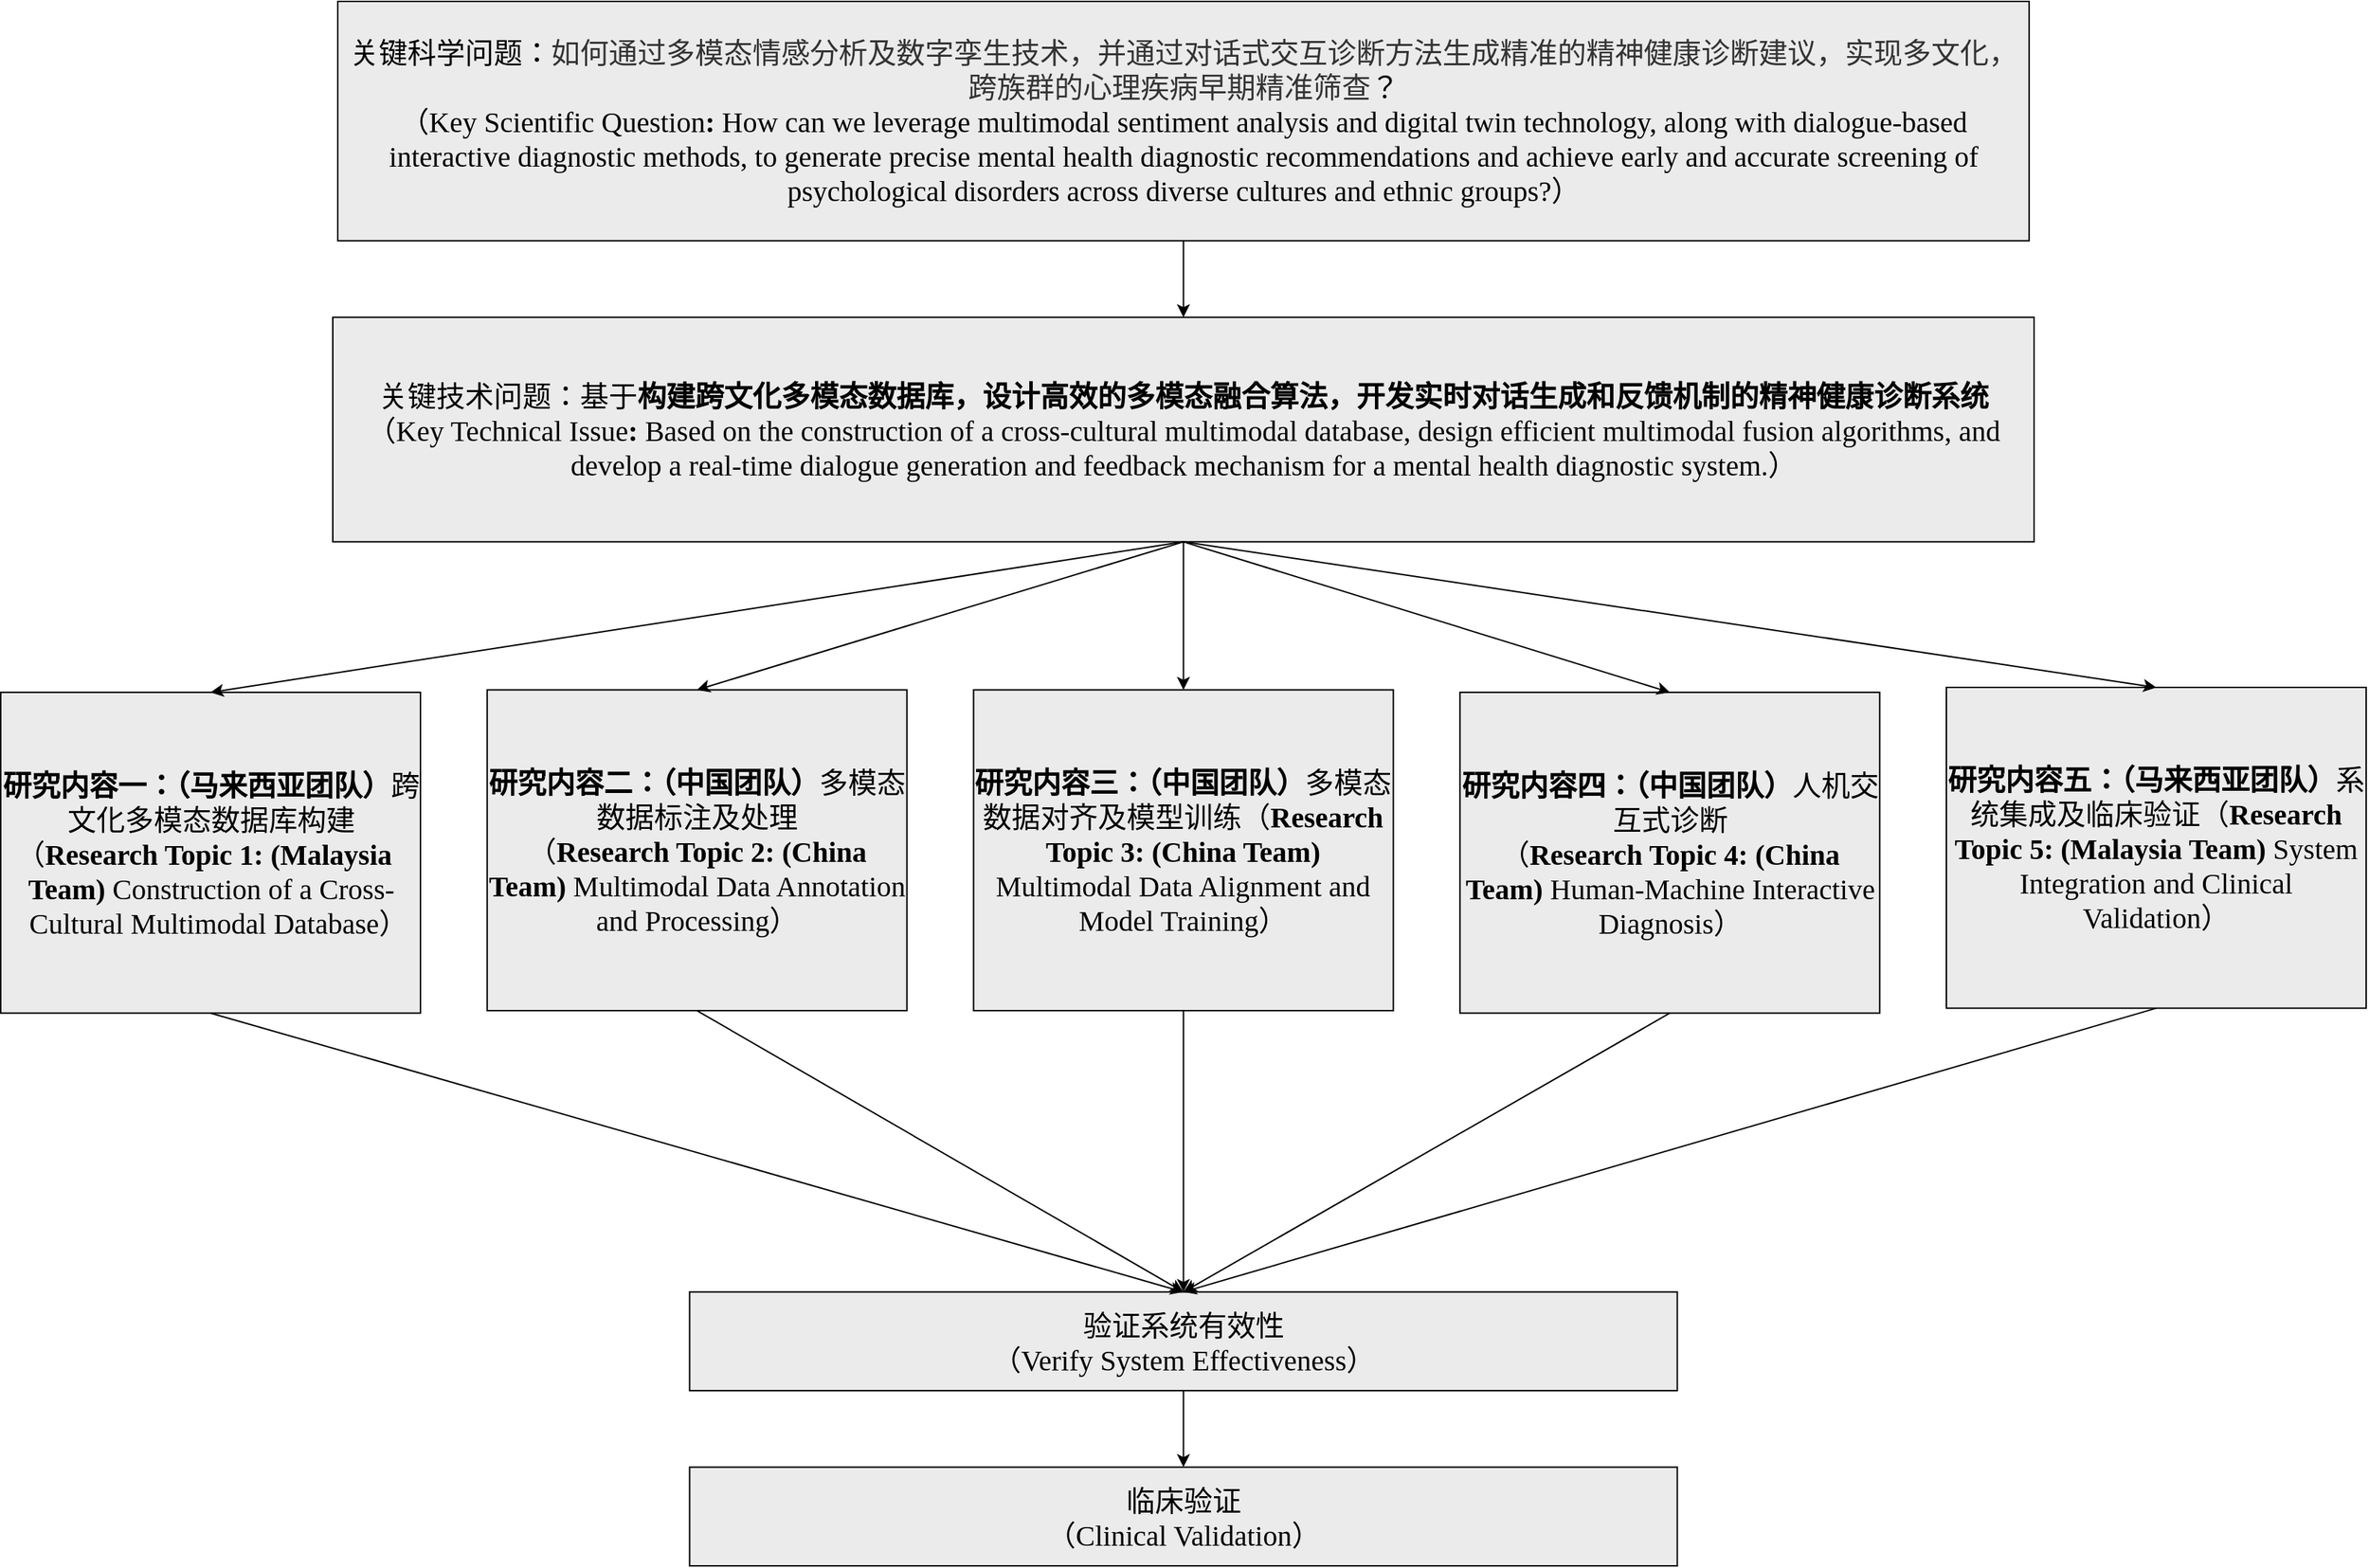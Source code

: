 <mxfile version="25.0.3">
  <diagram id="6I0OCvxSQrVGMHxT2VVA" name="Page-1">
    <mxGraphModel dx="1635" dy="665" grid="0" gridSize="10" guides="1" tooltips="1" connect="1" arrows="1" fold="1" page="0" pageScale="1" pageWidth="850" pageHeight="1100" math="0" shadow="0">
      <root>
        <mxCell id="0" />
        <mxCell id="1" parent="0" />
        <mxCell id="u0KdexLZ_XR5zZTz2mG9-1" value="" style="group" vertex="1" connectable="0" parent="1">
          <mxGeometry x="-2.5" y="115" width="1645.53" height="1089" as="geometry" />
        </mxCell>
        <mxCell id="VO531dHjWUVzXmGTuJKX-1" value="&lt;font face=&quot;Times New Roman&quot; style=&quot;font-size: 20px;&quot;&gt;关键科学问题：&lt;span style=&quot;color: rgb(51, 51, 51); letter-spacing: 0pt; text-align: justify; text-indent: 2em;&quot;&gt;如何通过多模态情感分析及数字孪生技术，并通过对话式交互诊断方法生成精准的精神健康诊断建议，实现多文化，跨族群的心理疾病早期精准筛查&lt;/span&gt;&lt;span style=&quot;background-color: initial;&quot;&gt;？&lt;/span&gt;&lt;/font&gt;&lt;div style=&quot;text-align: start;&quot; data-hash=&quot;b935e11d9d1dda486e0670e52072802b&quot; data-version=&quot;3.0.0&quot;&gt;&lt;/div&gt;&lt;div&gt;&lt;font face=&quot;Times New Roman&quot; style=&quot;font-size: 20px;&quot;&gt;（Key Scientific Question&lt;strong style=&quot;&quot;&gt;:&lt;/strong&gt; How can we leverage multimodal sentiment analysis and digital twin technology, along with dialogue-based interactive diagnostic methods, to generate precise mental health diagnostic recommendations and achieve early and accurate screening of psychological disorders across diverse cultures and ethnic groups?）&lt;/font&gt;&lt;span style=&quot;background-color: initial;&quot;&gt;&lt;/span&gt;&lt;/div&gt;" style="html=1;outlineConnect=0;whiteSpace=wrap;fillColor=#EBEBEB;shape=mxgraph.archimate3.application;appType=generic;archiType=square;" parent="u0KdexLZ_XR5zZTz2mG9-1" vertex="1">
          <mxGeometry x="234.462" width="1176.605" height="166.614" as="geometry" />
        </mxCell>
        <mxCell id="VO531dHjWUVzXmGTuJKX-2" value="&lt;font face=&quot;Times New Roman&quot; style=&quot;font-size: 20px;&quot;&gt;关键技术问题：基于&lt;b style=&quot;&quot;&gt;构建跨文化多模态数据库，&lt;/b&gt;&lt;b style=&quot;&quot;&gt;设计高效的多模态融合算法，开发实时对话生成和反馈机制的精神健康诊断系统&lt;/b&gt;&lt;/font&gt;&lt;div&gt;&lt;font face=&quot;Times New Roman&quot; style=&quot;font-size: 20px;&quot;&gt;（&lt;span style=&quot;background-color: initial;&quot;&gt;Key Technical Issue&lt;/span&gt;&lt;strong style=&quot;background-color: initial;&quot;&gt;:&lt;/strong&gt;&lt;span style=&quot;background-color: initial;&quot;&gt;&amp;nbsp;Based on the construction of a cross-cultural multimodal database, design efficient multimodal fusion algorithms, and develop a real-time dialogue generation and feedback mechanism for a mental health diagnostic system.&lt;/span&gt;&lt;span style=&quot;background-color: initial;&quot;&gt;）&lt;/span&gt;&lt;/font&gt;&lt;/div&gt;" style="html=1;outlineConnect=0;whiteSpace=wrap;fillColor=#EBEBEB;shape=mxgraph.archimate3.application;appType=generic;archiType=square;" parent="u0KdexLZ_XR5zZTz2mG9-1" vertex="1">
          <mxGeometry x="231.027" y="219.861" width="1183.476" height="156.308" as="geometry" />
        </mxCell>
        <mxCell id="VO531dHjWUVzXmGTuJKX-3" value="&lt;font face=&quot;Times New Roman&quot; style=&quot;font-size: 20px;&quot;&gt;&lt;b style=&quot;&quot;&gt;研究内容二：（中国团队）&lt;/b&gt;多模态数据标注及处理&lt;/font&gt;&lt;div&gt;&lt;font face=&quot;Times New Roman&quot; style=&quot;font-size: 20px;&quot;&gt;（&lt;b style=&quot;&quot;&gt;Research Topic 2: (China Team)&lt;/b&gt; Multimodal Data Annotation and Processing）&lt;/font&gt;&lt;/div&gt;" style="html=1;outlineConnect=0;whiteSpace=wrap;fillColor=#EBEBEB;shape=mxgraph.archimate3.application;appType=generic;archiType=square;" parent="u0KdexLZ_XR5zZTz2mG9-1" vertex="1">
          <mxGeometry x="338.381" y="479.229" width="292.004" height="223.297" as="geometry" />
        </mxCell>
        <mxCell id="VO531dHjWUVzXmGTuJKX-4" value="&lt;font face=&quot;Times New Roman&quot; style=&quot;font-size: 20px;&quot;&gt;&lt;b style=&quot;&quot;&gt;研究内容三：（中国团队）&lt;/b&gt;多模态数据对齐及模型训练（&lt;strong style=&quot;background-color: initial;&quot;&gt;Research Topic 3:&lt;/strong&gt;&lt;span style=&quot;background-color: initial;&quot;&gt;&lt;b&gt;&amp;nbsp;(China Team) &lt;/b&gt;Multimodal Data Alignment and Model Training&lt;/span&gt;&lt;span style=&quot;background-color: initial;&quot;&gt;）&lt;/span&gt;&lt;/font&gt;" style="html=1;outlineConnect=0;whiteSpace=wrap;fillColor=#EBEBEB;shape=mxgraph.archimate3.application;appType=generic;archiType=square;" parent="u0KdexLZ_XR5zZTz2mG9-1" vertex="1">
          <mxGeometry x="676.763" y="479.229" width="292.004" height="223.297" as="geometry" />
        </mxCell>
        <mxCell id="VO531dHjWUVzXmGTuJKX-5" value="&lt;font face=&quot;Times New Roman&quot; style=&quot;font-size: 20px;&quot;&gt;&lt;b style=&quot;&quot;&gt;研究内容四：（中国团队）&lt;/b&gt;人机交互式诊断&lt;/font&gt;&lt;div&gt;&lt;font style=&quot;&quot; face=&quot;Times New Roman&quot;&gt;&lt;font style=&quot;font-size: 20px;&quot;&gt;（&lt;b style=&quot;&quot;&gt;Research Topic 4: (China Team)&lt;/b&gt; Human-Machine Interactive Diagnosis）&lt;/font&gt;&lt;span style=&quot;font-size: 0px; color: rgba(0, 0, 0, 0); text-align: start; text-wrap-mode: nowrap;&quot;&gt;%3CmxGraphModel%3E%3Croot%3E%3CmxCell%20id%3D%220%22%2F%3E%3CmxCell%20id%3D%221%22%20parent%3D%220%22%2F%3E%3CmxCell%20id%3D%222%22%20value%3D%22%E7%A0%94%E7%A9%B6%E5%86%85%E5%AE%B9%E4%B8%80%EF%BC%9A%E5%A4%9A%E6%A8%A1%E6%80%81%E6%95%B0%E6%8D%AE%E6%94%B6%E9%9B%86%E5%8F%8A%E6%A0%87%E6%B3%A8%22%20style%3D%22html%3D1%3BoutlineConnect%3D0%3BwhiteSpace%3Dwrap%3BfillColor%3D%23EBEBEB%3Bshape%3Dmxgraph.archimate3.application%3BappType%3Dgeneric%3BarchiType%3Dsquare%3B%22%20vertex%3D%221%22%20parent%3D%221%22%3E%3CmxGeometry%20x%3D%22190%22%20y%3D%22320%22%20width%3D%22400%22%20height%3D%2240%22%20as%3D%22geometry%22%2F%3E%3C%2FmxCell%3E%3C%2Froot%3E%3C%2FmxGraphModel%3E&lt;/span&gt;&lt;/font&gt;&lt;/div&gt;" style="html=1;outlineConnect=0;whiteSpace=wrap;fillColor=#EBEBEB;shape=mxgraph.archimate3.application;appType=generic;archiType=square;" parent="u0KdexLZ_XR5zZTz2mG9-1" vertex="1">
          <mxGeometry x="1015.144" y="480.946" width="292.004" height="223.297" as="geometry" />
        </mxCell>
        <mxCell id="VO531dHjWUVzXmGTuJKX-6" value="&lt;font style=&quot;&quot; face=&quot;Times New Roman&quot;&gt;&lt;font style=&quot;font-size: 20px;&quot;&gt;&lt;b style=&quot;&quot;&gt;研究内容一：（马来西亚团队）&lt;/b&gt;跨文化多模态数据库构建&lt;/font&gt;&lt;span style=&quot;font-size: 0px; color: rgba(0, 0, 0, 0); text-align: start; text-wrap-mode: nowrap;&quot;&gt;%3CmxGraphModel%3E%3Croot%3E%3CmxCell%20id%3D%220%22%2F%3E%3CmxCell%20id%3D%221%22%20parent%3D%220%22%2F%3E%3CmxCell%20id%3D%222%22%20value%3D%22%E7%A0%94%E7%A9%B6%E5%86%85%E5%AE%B9%E4%B8%80%EF%BC%9A%E5%A4%9A%E6%A8%A1%E6%80%81%E6%95%B0%E6%8D%AE%E6%94%B6%E9%9B%86%E5%8F%8A%E6%A0%87%E6%B3%A8%22%20style%3D%22html%3D1%3BoutlineConnect%3D0%3BwhiteSpace%3Dwrap%3BfillColor%3D%23EBEBEB%3Bshape%3Dmxgraph.archimate3.application%3BappType%3Dgeneric%3BarchiType%3Dsquare%3B%22%20vertex%3D%221%22%20parent%3D%221%22%3E%3CmxGeometry%20x%3D%22190%22%20y%3D%22320%22%20width%3D%22400%22%20height%3D%2240%22%20as%3D%22geometry%22%2F%3E%3C%2FmxCell%3E%3C%2Froot%3E%3C%2FmxGraphModel%3E&lt;/span&gt;&lt;/font&gt;&lt;div&gt;&lt;font style=&quot;&quot; face=&quot;Times New Roman&quot;&gt;&lt;span style=&quot;font-size: 0px; color: rgba(0, 0, 0, 0); text-align: start; text-wrap-mode: nowrap;&quot;&gt;（（（(&lt;/span&gt;&lt;font style=&quot;font-size: 20px;&quot;&gt;&lt;span style=&quot;background-color: initial;&quot;&gt;（&lt;/span&gt;&lt;strong style=&quot;background-color: initial;&quot;&gt;Research Topic 1:&lt;/strong&gt;&lt;span style=&quot;background-color: initial;&quot;&gt; &lt;b style=&quot;&quot;&gt;(Malaysia Team)&lt;/b&gt; Construction of a Cross-Cultural Multimodal Database）&lt;/span&gt;&lt;/font&gt;&lt;span style=&quot;font-size: 0px; color: rgba(0, 0, 0, 0); text-align: start; text-wrap-mode: nowrap; background-color: initial;&quot;&gt;）&lt;/span&gt;&lt;/font&gt;&lt;/div&gt;" style="html=1;outlineConnect=0;whiteSpace=wrap;fillColor=#EBEBEB;shape=mxgraph.archimate3.application;appType=generic;archiType=square;" parent="u0KdexLZ_XR5zZTz2mG9-1" vertex="1">
          <mxGeometry y="480.946" width="292.004" height="223.297" as="geometry" />
        </mxCell>
        <mxCell id="VO531dHjWUVzXmGTuJKX-7" value="&lt;font style=&quot;&quot; face=&quot;Times New Roman&quot;&gt;&lt;font style=&quot;font-size: 20px;&quot;&gt;&lt;font style=&quot;&quot;&gt;&lt;b style=&quot;&quot;&gt;研究内容五：（马来西亚团队）&lt;/b&gt;系统集成及临床验证（&lt;/font&gt;&lt;font style=&quot;&quot;&gt;&lt;strong style=&quot;background-color: initial;&quot;&gt;Research Topic 5:&lt;/strong&gt;&lt;span style=&quot;background-color: initial;&quot;&gt;&lt;b&gt;&amp;nbsp;(Malaysia Team)&lt;/b&gt; System Integration and Clinical Validation&lt;/span&gt;&lt;span style=&quot;background-color: initial;&quot;&gt;）&lt;/span&gt;&lt;/font&gt;&lt;/font&gt;&lt;span style=&quot;font-size: 0px; text-wrap-mode: nowrap; background-color: initial; color: rgba(0, 0, 0, 0); text-align: start;&quot;&gt;%3CmxGraphModel%3E%3Croot%3E%3CmxCell%20id%3D%220%22%2F%3E%3CmxCell%20id%3D%221%22%20parent%3D%220%22%2F%3E%3CmxCell%20id%3D%222%22%20value%3D%22%E7%A0%94%E7%A9%B6%E5%86%85%E5%AE%B9%E4%B8%80%EF%BC%9A%E5%A4%9A%E6%A8%A1%E6%80%81%E6%95%B0%E6%8D%AE%E6%94%B6%E9%9B%86%E5%8F%8A%E6%A0%87%E6%B3%A8%22%20style%3D%22html%3D1%3BoutlineConnect%3D0%3BwhiteSpace%3Dwrap%3BfillColor%3D%23EBEBEB%3Bshape%3Dmxgraph.archimate3.application%3BappType%3Dgeneric%3BarchiType%3Dsquare%3B%22%20vertex%3D%221%22%20parent%3D%221%22%3E%3CmxGeometry%20x%3D%22190%22%20y%3D%22320%22%20width%3D%22400%22%20height%3D%2240%22%20as%3D%22geometry%22%2F%3E%3C%2FmxCell%3E%3C%2Froot%3E%3C%2FmxGraphModel%3E（）&lt;/span&gt;&lt;/font&gt;" style="html=1;outlineConnect=0;whiteSpace=wrap;fillColor=#EBEBEB;shape=mxgraph.archimate3.application;appType=generic;archiType=square;" parent="u0KdexLZ_XR5zZTz2mG9-1" vertex="1">
          <mxGeometry x="1353.526" y="477.511" width="292.004" height="223.297" as="geometry" />
        </mxCell>
        <mxCell id="VO531dHjWUVzXmGTuJKX-8" value="&lt;font face=&quot;Times New Roman&quot; style=&quot;font-size: 20px;&quot;&gt;验证系统有效性&lt;/font&gt;&lt;div&gt;&lt;font face=&quot;Times New Roman&quot; style=&quot;font-size: 20px;&quot;&gt;（Verify System Effectiveness）&lt;/font&gt;&lt;/div&gt;" style="html=1;outlineConnect=0;whiteSpace=wrap;fillColor=#EBEBEB;shape=mxgraph.archimate3.application;appType=generic;archiType=square;" parent="u0KdexLZ_XR5zZTz2mG9-1" vertex="1">
          <mxGeometry x="479.231" y="898.339" width="687.069" height="68.707" as="geometry" />
        </mxCell>
        <mxCell id="VO531dHjWUVzXmGTuJKX-9" value="&lt;font face=&quot;Times New Roman&quot; style=&quot;font-size: 20px;&quot;&gt;临床验证&lt;/font&gt;&lt;div&gt;&lt;font face=&quot;Times New Roman&quot; style=&quot;font-size: 20px;&quot;&gt;（Clinical Validation）&lt;/font&gt;&lt;/div&gt;" style="html=1;outlineConnect=0;whiteSpace=wrap;fillColor=#EBEBEB;shape=mxgraph.archimate3.application;appType=generic;archiType=square;" parent="u0KdexLZ_XR5zZTz2mG9-1" vertex="1">
          <mxGeometry x="479.231" y="1020.293" width="687.069" height="68.707" as="geometry" />
        </mxCell>
        <mxCell id="VO531dHjWUVzXmGTuJKX-10" style="edgeStyle=orthogonalEdgeStyle;rounded=0;orthogonalLoop=1;jettySize=auto;html=1;exitX=0.5;exitY=1;exitDx=0;exitDy=0;exitPerimeter=0;entryX=0.5;entryY=0;entryDx=0;entryDy=0;entryPerimeter=0;" parent="u0KdexLZ_XR5zZTz2mG9-1" source="VO531dHjWUVzXmGTuJKX-1" target="VO531dHjWUVzXmGTuJKX-2" edge="1">
          <mxGeometry relative="1" as="geometry" />
        </mxCell>
        <mxCell id="VO531dHjWUVzXmGTuJKX-11" style="rounded=0;orthogonalLoop=1;jettySize=auto;html=1;exitX=0.5;exitY=1;exitDx=0;exitDy=0;exitPerimeter=0;entryX=0.5;entryY=0;entryDx=0;entryDy=0;entryPerimeter=0;" parent="u0KdexLZ_XR5zZTz2mG9-1" source="VO531dHjWUVzXmGTuJKX-2" target="VO531dHjWUVzXmGTuJKX-3" edge="1">
          <mxGeometry relative="1" as="geometry" />
        </mxCell>
        <mxCell id="VO531dHjWUVzXmGTuJKX-12" style="rounded=0;orthogonalLoop=1;jettySize=auto;html=1;exitX=0.5;exitY=1;exitDx=0;exitDy=0;exitPerimeter=0;entryX=0.5;entryY=0;entryDx=0;entryDy=0;entryPerimeter=0;edgeStyle=orthogonalEdgeStyle;" parent="u0KdexLZ_XR5zZTz2mG9-1" source="VO531dHjWUVzXmGTuJKX-2" target="VO531dHjWUVzXmGTuJKX-4" edge="1">
          <mxGeometry relative="1" as="geometry" />
        </mxCell>
        <mxCell id="VO531dHjWUVzXmGTuJKX-13" style="rounded=0;orthogonalLoop=1;jettySize=auto;html=1;exitX=0.5;exitY=1;exitDx=0;exitDy=0;exitPerimeter=0;entryX=0.5;entryY=0;entryDx=0;entryDy=0;entryPerimeter=0;" parent="u0KdexLZ_XR5zZTz2mG9-1" source="VO531dHjWUVzXmGTuJKX-2" target="VO531dHjWUVzXmGTuJKX-5" edge="1">
          <mxGeometry relative="1" as="geometry" />
        </mxCell>
        <mxCell id="VO531dHjWUVzXmGTuJKX-14" style="rounded=0;orthogonalLoop=1;jettySize=auto;html=1;exitX=0.5;exitY=1;exitDx=0;exitDy=0;exitPerimeter=0;entryX=0.5;entryY=0;entryDx=0;entryDy=0;entryPerimeter=0;" parent="u0KdexLZ_XR5zZTz2mG9-1" source="VO531dHjWUVzXmGTuJKX-2" target="VO531dHjWUVzXmGTuJKX-6" edge="1">
          <mxGeometry relative="1" as="geometry" />
        </mxCell>
        <mxCell id="VO531dHjWUVzXmGTuJKX-15" style="rounded=0;orthogonalLoop=1;jettySize=auto;html=1;exitX=0.5;exitY=1;exitDx=0;exitDy=0;exitPerimeter=0;entryX=0.5;entryY=0;entryDx=0;entryDy=0;entryPerimeter=0;" parent="u0KdexLZ_XR5zZTz2mG9-1" source="VO531dHjWUVzXmGTuJKX-2" target="VO531dHjWUVzXmGTuJKX-7" edge="1">
          <mxGeometry relative="1" as="geometry" />
        </mxCell>
        <mxCell id="VO531dHjWUVzXmGTuJKX-16" style="edgeStyle=orthogonalEdgeStyle;rounded=0;orthogonalLoop=1;jettySize=auto;html=1;exitX=0.5;exitY=1;exitDx=0;exitDy=0;exitPerimeter=0;entryX=0.5;entryY=0;entryDx=0;entryDy=0;entryPerimeter=0;" parent="u0KdexLZ_XR5zZTz2mG9-1" source="VO531dHjWUVzXmGTuJKX-8" target="VO531dHjWUVzXmGTuJKX-9" edge="1">
          <mxGeometry relative="1" as="geometry" />
        </mxCell>
        <mxCell id="VO531dHjWUVzXmGTuJKX-17" style="rounded=0;orthogonalLoop=1;jettySize=auto;html=1;exitX=0.5;exitY=1;exitDx=0;exitDy=0;exitPerimeter=0;entryX=0.5;entryY=0;entryDx=0;entryDy=0;entryPerimeter=0;" parent="u0KdexLZ_XR5zZTz2mG9-1" source="VO531dHjWUVzXmGTuJKX-3" target="VO531dHjWUVzXmGTuJKX-8" edge="1">
          <mxGeometry relative="1" as="geometry">
            <mxPoint x="607.197" y="819.326" as="sourcePoint" />
          </mxGeometry>
        </mxCell>
        <mxCell id="VO531dHjWUVzXmGTuJKX-18" style="rounded=0;orthogonalLoop=1;jettySize=auto;html=1;exitX=0.5;exitY=1;exitDx=0;exitDy=0;exitPerimeter=0;entryX=0.5;entryY=0;entryDx=0;entryDy=0;entryPerimeter=0;edgeStyle=orthogonalEdgeStyle;" parent="u0KdexLZ_XR5zZTz2mG9-1" source="VO531dHjWUVzXmGTuJKX-4" target="VO531dHjWUVzXmGTuJKX-8" edge="1">
          <mxGeometry relative="1" as="geometry">
            <mxPoint x="816.753" y="819.326" as="sourcePoint" />
          </mxGeometry>
        </mxCell>
        <mxCell id="VO531dHjWUVzXmGTuJKX-19" style="rounded=0;orthogonalLoop=1;jettySize=auto;html=1;exitX=0.5;exitY=1;exitDx=0;exitDy=0;exitPerimeter=0;entryX=0.5;entryY=0;entryDx=0;entryDy=0;entryPerimeter=0;" parent="u0KdexLZ_XR5zZTz2mG9-1" source="VO531dHjWUVzXmGTuJKX-5" target="VO531dHjWUVzXmGTuJKX-8" edge="1">
          <mxGeometry relative="1" as="geometry">
            <mxPoint x="1026.309" y="819.326" as="sourcePoint" />
          </mxGeometry>
        </mxCell>
        <mxCell id="VO531dHjWUVzXmGTuJKX-20" style="rounded=0;orthogonalLoop=1;jettySize=auto;html=1;exitX=0.5;exitY=1;exitDx=0;exitDy=0;exitPerimeter=0;entryX=0.5;entryY=0;entryDx=0;entryDy=0;entryPerimeter=0;" parent="u0KdexLZ_XR5zZTz2mG9-1" source="VO531dHjWUVzXmGTuJKX-6" target="VO531dHjWUVzXmGTuJKX-8" edge="1">
          <mxGeometry relative="1" as="geometry">
            <mxPoint x="397.641" y="819.326" as="sourcePoint" />
          </mxGeometry>
        </mxCell>
        <mxCell id="VO531dHjWUVzXmGTuJKX-22" style="rounded=0;orthogonalLoop=1;jettySize=auto;html=1;exitX=0.5;exitY=1;exitDx=0;exitDy=0;exitPerimeter=0;entryX=0.5;entryY=0;entryDx=0;entryDy=0;entryPerimeter=0;" parent="u0KdexLZ_XR5zZTz2mG9-1" source="VO531dHjWUVzXmGTuJKX-7" target="VO531dHjWUVzXmGTuJKX-8" edge="1">
          <mxGeometry relative="1" as="geometry">
            <mxPoint x="1235.865" y="819.326" as="sourcePoint" />
          </mxGeometry>
        </mxCell>
      </root>
    </mxGraphModel>
  </diagram>
</mxfile>
